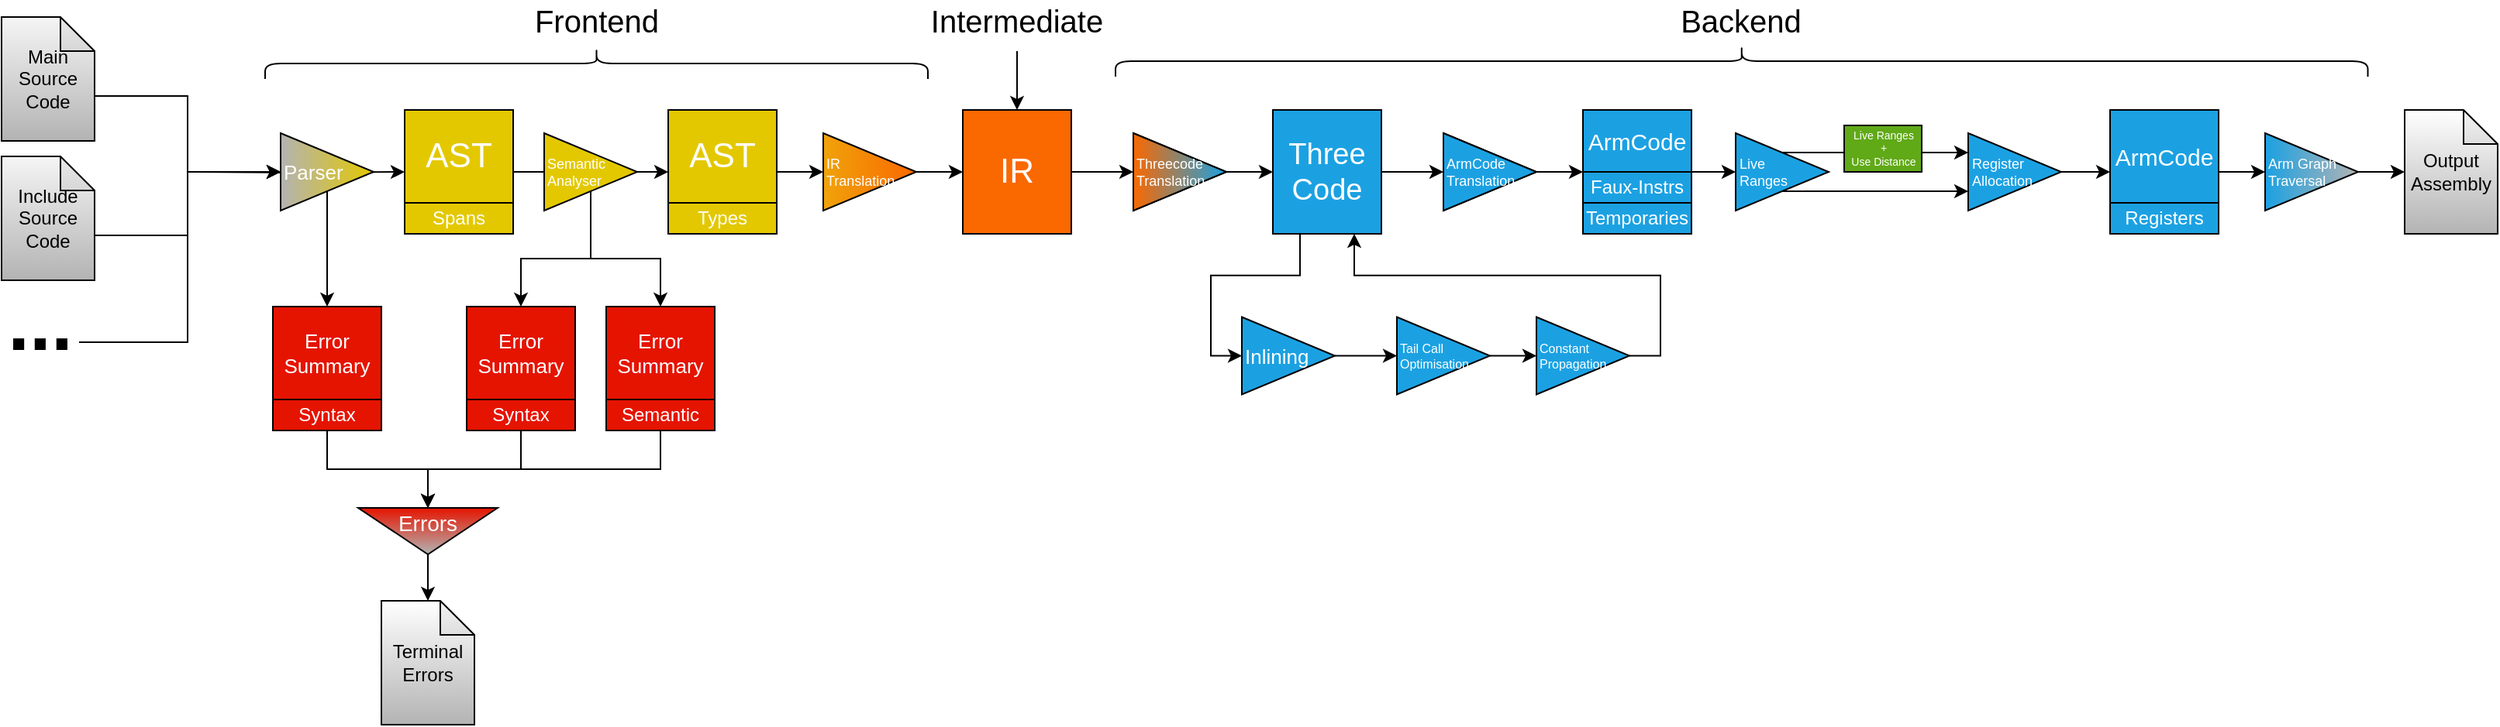 <mxfile version="13.9.9" type="device"><diagram id="jl5Gn3-fpZRblZQAfr1V" name="Page-1"><mxGraphModel dx="3220" dy="1370" grid="1" gridSize="10" guides="1" tooltips="1" connect="1" arrows="1" fold="1" page="1" pageScale="1" pageWidth="850" pageHeight="1100" math="0" shadow="0"><root><mxCell id="0"/><mxCell id="1" parent="0"/><mxCell id="FXbYyzd126gfTjl-v2yL-12" value="" style="rounded=0;whiteSpace=wrap;html=1;fillColor=none;" vertex="1" parent="1"><mxGeometry x="200" y="180" width="70" height="80" as="geometry"/></mxCell><mxCell id="FXbYyzd126gfTjl-v2yL-8" style="edgeStyle=orthogonalEdgeStyle;rounded=0;orthogonalLoop=1;jettySize=auto;html=1;entryX=0;entryY=0.5;entryDx=0;entryDy=0;" edge="1" parent="1" target="FXbYyzd126gfTjl-v2yL-12"><mxGeometry relative="1" as="geometry"><mxPoint x="140" y="224.724" as="targetPoint"/><mxPoint x="60" y="220" as="sourcePoint"/></mxGeometry></mxCell><mxCell id="FXbYyzd126gfTjl-v2yL-14" style="edgeStyle=orthogonalEdgeStyle;rounded=0;orthogonalLoop=1;jettySize=auto;html=1;exitX=1;exitY=0.5;exitDx=0;exitDy=0;entryX=0;entryY=0.5;entryDx=0;entryDy=0;" edge="1" parent="1" source="FXbYyzd126gfTjl-v2yL-12" target="FXbYyzd126gfTjl-v2yL-13"><mxGeometry relative="1" as="geometry"/></mxCell><mxCell id="FXbYyzd126gfTjl-v2yL-4" value="AST" style="rounded=0;whiteSpace=wrap;html=1;fontSize=22;fillColor=#e3c800;fontColor=#ffffff;" vertex="1" parent="1"><mxGeometry x="200" y="180" width="70" height="60" as="geometry"/></mxCell><mxCell id="FXbYyzd126gfTjl-v2yL-5" value="Spans" style="rounded=0;whiteSpace=wrap;html=1;fillColor=#e3c800;fontColor=#ffffff;" vertex="1" parent="1"><mxGeometry x="200" y="240" width="70" height="20" as="geometry"/></mxCell><mxCell id="FXbYyzd126gfTjl-v2yL-83" style="edgeStyle=orthogonalEdgeStyle;rounded=0;orthogonalLoop=1;jettySize=auto;html=1;exitX=1;exitY=0.5;exitDx=0;exitDy=0;entryX=0;entryY=0.5;entryDx=0;entryDy=0;fontSize=20;" edge="1" parent="1" source="FXbYyzd126gfTjl-v2yL-13" target="FXbYyzd126gfTjl-v2yL-82"><mxGeometry relative="1" as="geometry"/></mxCell><mxCell id="FXbYyzd126gfTjl-v2yL-13" value="" style="rounded=0;whiteSpace=wrap;html=1;fillColor=none;" vertex="1" parent="1"><mxGeometry x="370" y="180" width="70" height="80" as="geometry"/></mxCell><mxCell id="FXbYyzd126gfTjl-v2yL-6" value="AST" style="rounded=0;whiteSpace=wrap;html=1;fontSize=22;fillColor=#e3c800;fontColor=#ffffff;" vertex="1" parent="1"><mxGeometry x="370" y="180" width="70" height="60" as="geometry"/></mxCell><mxCell id="FXbYyzd126gfTjl-v2yL-7" value="Types" style="rounded=0;whiteSpace=wrap;html=1;fillColor=#e3c800;fontColor=#ffffff;" vertex="1" parent="1"><mxGeometry x="370" y="240" width="70" height="20" as="geometry"/></mxCell><mxCell id="FXbYyzd126gfTjl-v2yL-41" style="edgeStyle=orthogonalEdgeStyle;rounded=0;orthogonalLoop=1;jettySize=auto;html=1;exitX=0.5;exitY=1;exitDx=0;exitDy=0;entryX=0.5;entryY=0;entryDx=0;entryDy=0;fontSize=14;" edge="1" parent="1" source="FXbYyzd126gfTjl-v2yL-16" target="FXbYyzd126gfTjl-v2yL-39"><mxGeometry relative="1" as="geometry"/></mxCell><mxCell id="FXbYyzd126gfTjl-v2yL-16" value="" style="rounded=0;whiteSpace=wrap;html=1;fillColor=none;" vertex="1" parent="1"><mxGeometry x="115" y="307" width="70" height="80" as="geometry"/></mxCell><mxCell id="FXbYyzd126gfTjl-v2yL-17" value="Error Summary" style="rounded=0;whiteSpace=wrap;html=1;fontSize=13;fillColor=#e51400;fontColor=#ffffff;" vertex="1" parent="1"><mxGeometry x="115" y="307" width="70" height="60" as="geometry"/></mxCell><mxCell id="FXbYyzd126gfTjl-v2yL-18" value="Syntax" style="rounded=0;whiteSpace=wrap;html=1;fillColor=#e51400;fontColor=#ffffff;" vertex="1" parent="1"><mxGeometry x="115" y="367" width="70" height="20" as="geometry"/></mxCell><mxCell id="FXbYyzd126gfTjl-v2yL-42" style="edgeStyle=orthogonalEdgeStyle;rounded=0;orthogonalLoop=1;jettySize=auto;html=1;exitX=0.5;exitY=1;exitDx=0;exitDy=0;entryX=0.5;entryY=0;entryDx=0;entryDy=0;fontSize=14;" edge="1" parent="1" source="FXbYyzd126gfTjl-v2yL-19" target="FXbYyzd126gfTjl-v2yL-39"><mxGeometry relative="1" as="geometry"/></mxCell><mxCell id="FXbYyzd126gfTjl-v2yL-19" value="" style="rounded=0;whiteSpace=wrap;html=1;fillColor=none;" vertex="1" parent="1"><mxGeometry x="240" y="307" width="70" height="80" as="geometry"/></mxCell><mxCell id="FXbYyzd126gfTjl-v2yL-20" value="Error Summary" style="rounded=0;whiteSpace=wrap;html=1;fontSize=13;fillColor=#e51400;fontColor=#ffffff;" vertex="1" parent="1"><mxGeometry x="240" y="307" width="70" height="60" as="geometry"/></mxCell><mxCell id="FXbYyzd126gfTjl-v2yL-21" value="Syntax" style="rounded=0;whiteSpace=wrap;html=1;fillColor=#e51400;fontColor=#ffffff;" vertex="1" parent="1"><mxGeometry x="240" y="367" width="70" height="20" as="geometry"/></mxCell><mxCell id="FXbYyzd126gfTjl-v2yL-22" value="" style="rounded=0;whiteSpace=wrap;html=1;fillColor=none;" vertex="1" parent="1"><mxGeometry x="330" y="307" width="70" height="80" as="geometry"/></mxCell><mxCell id="FXbYyzd126gfTjl-v2yL-23" value="Error Summary" style="rounded=0;whiteSpace=wrap;html=1;fontSize=13;fillColor=#e51400;fontColor=#ffffff;" vertex="1" parent="1"><mxGeometry x="330" y="307" width="70" height="60" as="geometry"/></mxCell><mxCell id="FXbYyzd126gfTjl-v2yL-43" style="edgeStyle=orthogonalEdgeStyle;rounded=0;orthogonalLoop=1;jettySize=auto;html=1;exitX=0.5;exitY=1;exitDx=0;exitDy=0;entryX=0.5;entryY=1;entryDx=0;entryDy=0;entryPerimeter=0;fontSize=14;" edge="1" parent="1" source="FXbYyzd126gfTjl-v2yL-24" target="FXbYyzd126gfTjl-v2yL-38"><mxGeometry relative="1" as="geometry"/></mxCell><mxCell id="FXbYyzd126gfTjl-v2yL-24" value="Semantic" style="rounded=0;whiteSpace=wrap;html=1;fillColor=#e51400;fontColor=#ffffff;" vertex="1" parent="1"><mxGeometry x="330" y="367" width="70" height="20" as="geometry"/></mxCell><mxCell id="FXbYyzd126gfTjl-v2yL-28" style="edgeStyle=orthogonalEdgeStyle;rounded=0;orthogonalLoop=1;jettySize=auto;html=1;exitX=0.5;exitY=1;exitDx=0;exitDy=0;entryX=0.5;entryY=0;entryDx=0;entryDy=0;fontSize=9;fillColor=#e51400;" edge="1" parent="1" source="FXbYyzd126gfTjl-v2yL-26" target="FXbYyzd126gfTjl-v2yL-17"><mxGeometry relative="1" as="geometry"/></mxCell><mxCell id="FXbYyzd126gfTjl-v2yL-26" value="Parser" style="triangle;whiteSpace=wrap;html=1;fontSize=13;align=left;fillColor=#e3c800;fontColor=#ffffff;gradientDirection=west;gradientColor=#B3B3B3;" vertex="1" parent="1"><mxGeometry x="120" y="195" width="60" height="50" as="geometry"/></mxCell><mxCell id="FXbYyzd126gfTjl-v2yL-29" style="edgeStyle=orthogonalEdgeStyle;rounded=0;orthogonalLoop=1;jettySize=auto;html=1;exitX=0.5;exitY=1;exitDx=0;exitDy=0;entryX=0.5;entryY=0;entryDx=0;entryDy=0;fontSize=9;fillColor=#e51400;" edge="1" parent="1" source="FXbYyzd126gfTjl-v2yL-27" target="FXbYyzd126gfTjl-v2yL-20"><mxGeometry relative="1" as="geometry"/></mxCell><mxCell id="FXbYyzd126gfTjl-v2yL-30" style="edgeStyle=orthogonalEdgeStyle;rounded=0;orthogonalLoop=1;jettySize=auto;html=1;exitX=0.5;exitY=1;exitDx=0;exitDy=0;entryX=0.5;entryY=0;entryDx=0;entryDy=0;fontSize=9;fillColor=#e51400;" edge="1" parent="1" source="FXbYyzd126gfTjl-v2yL-27" target="FXbYyzd126gfTjl-v2yL-23"><mxGeometry relative="1" as="geometry"/></mxCell><mxCell id="FXbYyzd126gfTjl-v2yL-27" value="Semantic&lt;br style=&quot;font-size: 9px;&quot;&gt;Analyser" style="triangle;whiteSpace=wrap;html=1;fontSize=9;align=left;fillColor=#e3c800;fontColor=#ffffff;" vertex="1" parent="1"><mxGeometry x="290" y="195" width="60" height="50" as="geometry"/></mxCell><mxCell id="FXbYyzd126gfTjl-v2yL-31" value="Terminal Errors" style="shape=note;whiteSpace=wrap;html=1;backgroundOutline=1;darkOpacity=0.05;size=22;gradientColor=#ffffff;gradientDirection=north;fillColor=#B3B3B3;" vertex="1" parent="1"><mxGeometry x="185" y="497" width="60" height="80" as="geometry"/></mxCell><mxCell id="FXbYyzd126gfTjl-v2yL-40" value="" style="group;" vertex="1" connectable="0" parent="1"><mxGeometry x="170" y="437" width="90" height="30" as="geometry"/></mxCell><mxCell id="FXbYyzd126gfTjl-v2yL-38" value="" style="verticalLabelPosition=bottom;verticalAlign=top;html=1;shape=mxgraph.basic.acute_triangle;dx=0.5;fillColor=#e51400;fontSize=9;align=left;rotation=-180;fontColor=#ffffff;gradientColor=#B3B3B3;gradientDirection=north;" vertex="1" parent="FXbYyzd126gfTjl-v2yL-40"><mxGeometry width="90" height="30" as="geometry"/></mxCell><mxCell id="FXbYyzd126gfTjl-v2yL-39" value="Errors" style="text;html=1;align=center;verticalAlign=middle;whiteSpace=wrap;rounded=0;fontSize=14;fontColor=#FFFFFF;" vertex="1" parent="FXbYyzd126gfTjl-v2yL-40"><mxGeometry x="25" width="40" height="20" as="geometry"/></mxCell><mxCell id="FXbYyzd126gfTjl-v2yL-44" style="edgeStyle=orthogonalEdgeStyle;rounded=0;orthogonalLoop=1;jettySize=auto;html=1;exitX=0;exitY=0;exitDx=45;exitDy=0;exitPerimeter=0;entryX=0.5;entryY=0;entryDx=0;entryDy=0;entryPerimeter=0;fontSize=14;" edge="1" parent="1" source="FXbYyzd126gfTjl-v2yL-38" target="FXbYyzd126gfTjl-v2yL-31"><mxGeometry relative="1" as="geometry"/></mxCell><mxCell id="FXbYyzd126gfTjl-v2yL-86" style="edgeStyle=orthogonalEdgeStyle;rounded=0;orthogonalLoop=1;jettySize=auto;html=1;exitX=1;exitY=0.5;exitDx=0;exitDy=0;entryX=0;entryY=0.5;entryDx=0;entryDy=0;fontSize=20;" edge="1" parent="1" source="FXbYyzd126gfTjl-v2yL-45" target="FXbYyzd126gfTjl-v2yL-85"><mxGeometry relative="1" as="geometry"/></mxCell><mxCell id="FXbYyzd126gfTjl-v2yL-45" value="IR" style="rounded=0;whiteSpace=wrap;html=1;fontSize=22;fillColor=#fa6800;fontColor=#ffffff;" vertex="1" parent="1"><mxGeometry x="560" y="180" width="70" height="80" as="geometry"/></mxCell><mxCell id="FXbYyzd126gfTjl-v2yL-76" style="edgeStyle=orthogonalEdgeStyle;rounded=0;orthogonalLoop=1;jettySize=auto;html=1;exitX=0.25;exitY=1;exitDx=0;exitDy=0;entryX=0;entryY=0.5;entryDx=0;entryDy=0;fontSize=7;" edge="1" parent="1" source="FXbYyzd126gfTjl-v2yL-46" target="FXbYyzd126gfTjl-v2yL-72"><mxGeometry relative="1" as="geometry"/></mxCell><mxCell id="FXbYyzd126gfTjl-v2yL-46" value="Three&lt;br style=&quot;font-size: 19px;&quot;&gt;Code" style="rounded=0;whiteSpace=wrap;html=1;fontSize=19;fillColor=#1ba1e2;fontColor=#ffffff;" vertex="1" parent="1"><mxGeometry x="760" y="180" width="70" height="80" as="geometry"/></mxCell><mxCell id="FXbYyzd126gfTjl-v2yL-48" value="" style="rounded=0;whiteSpace=wrap;html=1;fillColor=#1ba1e2;fontColor=#ffffff;" vertex="1" parent="1"><mxGeometry x="960" y="180" width="70" height="80" as="geometry"/></mxCell><mxCell id="FXbYyzd126gfTjl-v2yL-66" style="edgeStyle=orthogonalEdgeStyle;rounded=0;orthogonalLoop=1;jettySize=auto;html=1;exitX=1;exitY=1;exitDx=0;exitDy=0;entryX=0;entryY=0.5;entryDx=0;entryDy=0;fontSize=15;" edge="1" parent="1" source="FXbYyzd126gfTjl-v2yL-49" target="FXbYyzd126gfTjl-v2yL-64"><mxGeometry relative="1" as="geometry"><Array as="points"><mxPoint x="1050" y="220"/><mxPoint x="1050" y="220"/></Array></mxGeometry></mxCell><mxCell id="FXbYyzd126gfTjl-v2yL-49" value="ArmCode" style="rounded=0;whiteSpace=wrap;html=1;fontSize=15;fillColor=#1ba1e2;fontColor=#ffffff;" vertex="1" parent="1"><mxGeometry x="960" y="180" width="70" height="40" as="geometry"/></mxCell><mxCell id="FXbYyzd126gfTjl-v2yL-50" value="Temporaries" style="rounded=0;whiteSpace=wrap;html=1;fillColor=#1ba1e2;fontColor=#ffffff;" vertex="1" parent="1"><mxGeometry x="960" y="240" width="70" height="20" as="geometry"/></mxCell><mxCell id="FXbYyzd126gfTjl-v2yL-51" value="Faux-Instrs" style="rounded=0;whiteSpace=wrap;html=1;fillColor=#1ba1e2;fontColor=#ffffff;" vertex="1" parent="1"><mxGeometry x="960" y="220" width="70" height="20" as="geometry"/></mxCell><mxCell id="FXbYyzd126gfTjl-v2yL-56" style="edgeStyle=orthogonalEdgeStyle;rounded=0;orthogonalLoop=1;jettySize=auto;html=1;exitX=1;exitY=0.5;exitDx=0;exitDy=0;fontSize=15;entryX=0;entryY=0.5;entryDx=0;entryDy=0;entryPerimeter=0;" edge="1" parent="1" source="FXbYyzd126gfTjl-v2yL-93" target="FXbYyzd126gfTjl-v2yL-57"><mxGeometry relative="1" as="geometry"><mxPoint x="1410" y="210.0" as="targetPoint"/></mxGeometry></mxCell><mxCell id="FXbYyzd126gfTjl-v2yL-52" value="" style="rounded=0;whiteSpace=wrap;html=1;fillColor=#1ba1e2;fontColor=#ffffff;" vertex="1" parent="1"><mxGeometry x="1300" y="180" width="70" height="80" as="geometry"/></mxCell><mxCell id="FXbYyzd126gfTjl-v2yL-53" value="ArmCode" style="rounded=0;whiteSpace=wrap;html=1;fontSize=15;fillColor=#1ba1e2;fontColor=#ffffff;" vertex="1" parent="1"><mxGeometry x="1300" y="180" width="70" height="60" as="geometry"/></mxCell><mxCell id="FXbYyzd126gfTjl-v2yL-54" value="Registers" style="rounded=0;whiteSpace=wrap;html=1;fillColor=#1ba1e2;fontColor=#ffffff;" vertex="1" parent="1"><mxGeometry x="1300" y="240" width="70" height="20" as="geometry"/></mxCell><mxCell id="FXbYyzd126gfTjl-v2yL-57" value="Output&lt;br&gt;Assembly" style="shape=note;whiteSpace=wrap;html=1;backgroundOutline=1;darkOpacity=0.05;size=22;gradientColor=#ffffff;fillColor=#B3B3B3;gradientDirection=north;" vertex="1" parent="1"><mxGeometry x="1490" y="180" width="60" height="80" as="geometry"/></mxCell><mxCell id="FXbYyzd126gfTjl-v2yL-58" value="" style="shape=curlyBracket;whiteSpace=wrap;html=1;rounded=1;fillColor=#ffffff;fontSize=15;align=left;rotation=90;" vertex="1" parent="1"><mxGeometry x="313.75" y="-63.75" width="20" height="427.5" as="geometry"/></mxCell><mxCell id="FXbYyzd126gfTjl-v2yL-59" value="Frontend" style="text;html=1;fillColor=none;align=center;verticalAlign=middle;whiteSpace=wrap;rounded=0;fontSize=20;" vertex="1" parent="1"><mxGeometry x="303.75" y="111.5" width="40" height="20" as="geometry"/></mxCell><mxCell id="FXbYyzd126gfTjl-v2yL-60" value="" style="shape=curlyBracket;whiteSpace=wrap;html=1;rounded=1;fillColor=#ffffff;fontSize=15;align=left;rotation=90;" vertex="1" parent="1"><mxGeometry x="1052.38" y="-255.37" width="20" height="807.75" as="geometry"/></mxCell><mxCell id="FXbYyzd126gfTjl-v2yL-67" style="edgeStyle=orthogonalEdgeStyle;rounded=0;orthogonalLoop=1;jettySize=auto;html=1;exitX=0.5;exitY=0;exitDx=0;exitDy=0;entryX=0;entryY=0.25;entryDx=0;entryDy=0;fontSize=15;" edge="1" parent="1" source="FXbYyzd126gfTjl-v2yL-64" target="FXbYyzd126gfTjl-v2yL-65"><mxGeometry relative="1" as="geometry"/></mxCell><mxCell id="FXbYyzd126gfTjl-v2yL-68" style="edgeStyle=orthogonalEdgeStyle;rounded=0;orthogonalLoop=1;jettySize=auto;html=1;exitX=0.5;exitY=1;exitDx=0;exitDy=0;entryX=0;entryY=0.75;entryDx=0;entryDy=0;fontSize=15;" edge="1" parent="1" source="FXbYyzd126gfTjl-v2yL-64" target="FXbYyzd126gfTjl-v2yL-65"><mxGeometry relative="1" as="geometry"/></mxCell><mxCell id="FXbYyzd126gfTjl-v2yL-64" value="Live&lt;br&gt;Ranges" style="triangle;whiteSpace=wrap;html=1;fontSize=9;align=left;fillColor=#1ba1e2;fontColor=#ffffff;" vertex="1" parent="1"><mxGeometry x="1058.5" y="195" width="60" height="50" as="geometry"/></mxCell><mxCell id="FXbYyzd126gfTjl-v2yL-70" style="edgeStyle=orthogonalEdgeStyle;rounded=0;orthogonalLoop=1;jettySize=auto;html=1;exitX=1;exitY=0.5;exitDx=0;exitDy=0;fontSize=7;entryX=0;entryY=0.5;entryDx=0;entryDy=0;" edge="1" parent="1" source="FXbYyzd126gfTjl-v2yL-65" target="FXbYyzd126gfTjl-v2yL-52"><mxGeometry relative="1" as="geometry"><mxPoint x="1300" y="219.952" as="targetPoint"/></mxGeometry></mxCell><mxCell id="FXbYyzd126gfTjl-v2yL-65" value="Register&lt;br&gt;Allocation" style="triangle;whiteSpace=wrap;html=1;fontSize=9;align=left;fillColor=#1ba1e2;fontColor=#ffffff;" vertex="1" parent="1"><mxGeometry x="1208.5" y="195" width="60" height="50" as="geometry"/></mxCell><mxCell id="FXbYyzd126gfTjl-v2yL-69" value="Live Ranges&lt;br style=&quot;font-size: 7px;&quot;&gt;+&lt;br style=&quot;font-size: 7px;&quot;&gt;Use Distance" style="rounded=0;whiteSpace=wrap;html=1;fontSize=7;fillColor=#60a917;fontColor=#ffffff;" vertex="1" parent="1"><mxGeometry x="1128.5" y="190" width="50" height="30" as="geometry"/></mxCell><mxCell id="FXbYyzd126gfTjl-v2yL-71" value="Backend" style="text;html=1;fillColor=none;align=center;verticalAlign=middle;whiteSpace=wrap;rounded=0;fontSize=20;" vertex="1" parent="1"><mxGeometry x="1042.38" y="111.5" width="40" height="20" as="geometry"/></mxCell><mxCell id="FXbYyzd126gfTjl-v2yL-77" style="edgeStyle=orthogonalEdgeStyle;rounded=0;orthogonalLoop=1;jettySize=auto;html=1;exitX=1;exitY=0.5;exitDx=0;exitDy=0;entryX=0;entryY=0.5;entryDx=0;entryDy=0;fontSize=7;" edge="1" parent="1" source="FXbYyzd126gfTjl-v2yL-72" target="FXbYyzd126gfTjl-v2yL-73"><mxGeometry relative="1" as="geometry"/></mxCell><mxCell id="FXbYyzd126gfTjl-v2yL-72" value="Inlining" style="triangle;whiteSpace=wrap;html=1;fontSize=13;align=left;fillColor=#1ba1e2;fontColor=#ffffff;" vertex="1" parent="1"><mxGeometry x="740" y="313.75" width="60" height="50" as="geometry"/></mxCell><mxCell id="FXbYyzd126gfTjl-v2yL-78" style="edgeStyle=orthogonalEdgeStyle;rounded=0;orthogonalLoop=1;jettySize=auto;html=1;exitX=1;exitY=0.5;exitDx=0;exitDy=0;entryX=0;entryY=0.5;entryDx=0;entryDy=0;fontSize=7;" edge="1" parent="1" source="FXbYyzd126gfTjl-v2yL-73" target="FXbYyzd126gfTjl-v2yL-74"><mxGeometry relative="1" as="geometry"/></mxCell><mxCell id="FXbYyzd126gfTjl-v2yL-73" value="Tail Call Optimisation" style="triangle;whiteSpace=wrap;html=1;fontSize=8;align=left;fillColor=#1ba1e2;fontColor=#ffffff;" vertex="1" parent="1"><mxGeometry x="840" y="313.75" width="60" height="50" as="geometry"/></mxCell><mxCell id="FXbYyzd126gfTjl-v2yL-79" style="edgeStyle=orthogonalEdgeStyle;rounded=0;orthogonalLoop=1;jettySize=auto;html=1;exitX=1;exitY=0.5;exitDx=0;exitDy=0;entryX=0.75;entryY=1;entryDx=0;entryDy=0;fontSize=7;" edge="1" parent="1" source="FXbYyzd126gfTjl-v2yL-74" target="FXbYyzd126gfTjl-v2yL-46"><mxGeometry relative="1" as="geometry"/></mxCell><mxCell id="FXbYyzd126gfTjl-v2yL-74" value="Constant&lt;br style=&quot;font-size: 8px;&quot;&gt;Propagation" style="triangle;whiteSpace=wrap;html=1;fontSize=8;align=left;fillColor=#1ba1e2;fontColor=#ffffff;" vertex="1" parent="1"><mxGeometry x="930" y="313.75" width="60" height="50" as="geometry"/></mxCell><mxCell id="FXbYyzd126gfTjl-v2yL-81" style="edgeStyle=orthogonalEdgeStyle;rounded=0;orthogonalLoop=1;jettySize=auto;html=1;entryX=0.5;entryY=0;entryDx=0;entryDy=0;fontSize=7;" edge="1" parent="1" target="FXbYyzd126gfTjl-v2yL-45"><mxGeometry relative="1" as="geometry"><mxPoint x="595" y="142" as="sourcePoint"/></mxGeometry></mxCell><mxCell id="FXbYyzd126gfTjl-v2yL-80" value="Intermediate" style="text;html=1;fillColor=none;align=center;verticalAlign=middle;whiteSpace=wrap;rounded=0;fontSize=20;" vertex="1" parent="1"><mxGeometry x="575" y="111.5" width="40" height="20" as="geometry"/></mxCell><mxCell id="FXbYyzd126gfTjl-v2yL-84" style="edgeStyle=orthogonalEdgeStyle;rounded=0;orthogonalLoop=1;jettySize=auto;html=1;exitX=1;exitY=0.5;exitDx=0;exitDy=0;entryX=0;entryY=0.5;entryDx=0;entryDy=0;fontSize=20;" edge="1" parent="1" source="FXbYyzd126gfTjl-v2yL-82" target="FXbYyzd126gfTjl-v2yL-45"><mxGeometry relative="1" as="geometry"/></mxCell><mxCell id="FXbYyzd126gfTjl-v2yL-82" value="IR &lt;br&gt;Translation" style="triangle;whiteSpace=wrap;html=1;fontSize=9;align=left;fillColor=#f0a30a;fontColor=#ffffff;gradientDirection=east;gradientColor=#FA6800;" vertex="1" parent="1"><mxGeometry x="470" y="195" width="60" height="50" as="geometry"/></mxCell><mxCell id="FXbYyzd126gfTjl-v2yL-87" style="edgeStyle=orthogonalEdgeStyle;rounded=0;orthogonalLoop=1;jettySize=auto;html=1;exitX=1;exitY=0.5;exitDx=0;exitDy=0;entryX=0;entryY=0.5;entryDx=0;entryDy=0;fontSize=20;" edge="1" parent="1" source="FXbYyzd126gfTjl-v2yL-85" target="FXbYyzd126gfTjl-v2yL-46"><mxGeometry relative="1" as="geometry"/></mxCell><mxCell id="FXbYyzd126gfTjl-v2yL-85" value="Threecode&lt;br&gt;Translation" style="triangle;whiteSpace=wrap;html=1;fontSize=9;align=left;fillColor=#e51400;fontColor=#ffffff;" vertex="1" parent="1"><mxGeometry x="670" y="195" width="60" height="50" as="geometry"/></mxCell><mxCell id="FXbYyzd126gfTjl-v2yL-92" style="edgeStyle=orthogonalEdgeStyle;rounded=0;orthogonalLoop=1;jettySize=auto;html=1;exitX=1;exitY=0.5;exitDx=0;exitDy=0;entryX=0;entryY=0;entryDx=0;entryDy=0;fontSize=20;" edge="1" parent="1" source="FXbYyzd126gfTjl-v2yL-88" target="FXbYyzd126gfTjl-v2yL-51"><mxGeometry relative="1" as="geometry"/></mxCell><mxCell id="FXbYyzd126gfTjl-v2yL-88" value="ArmCode&lt;br&gt;Translation" style="triangle;whiteSpace=wrap;html=1;fontSize=9;align=left;fillColor=#e51400;fontColor=#ffffff;" vertex="1" parent="1"><mxGeometry x="870" y="195" width="60" height="50" as="geometry"/></mxCell><mxCell id="FXbYyzd126gfTjl-v2yL-89" style="edgeStyle=orthogonalEdgeStyle;rounded=0;orthogonalLoop=1;jettySize=auto;html=1;exitX=1;exitY=0.5;exitDx=0;exitDy=0;entryX=0;entryY=0.5;entryDx=0;entryDy=0;fontSize=15;" edge="1" parent="1" source="FXbYyzd126gfTjl-v2yL-46" target="FXbYyzd126gfTjl-v2yL-88"><mxGeometry relative="1" as="geometry"><mxPoint x="830" y="220" as="sourcePoint"/><mxPoint x="1070" y="220" as="targetPoint"/><Array as="points"/></mxGeometry></mxCell><mxCell id="FXbYyzd126gfTjl-v2yL-93" value="Arm Graph&lt;br&gt;Traversal" style="triangle;whiteSpace=wrap;html=1;fontSize=9;align=left;fillColor=#1ba1e2;fontColor=#ffffff;gradientDirection=east;gradientColor=#B3B3B3;" vertex="1" parent="1"><mxGeometry x="1400" y="195" width="60" height="50" as="geometry"/></mxCell><mxCell id="FXbYyzd126gfTjl-v2yL-94" style="edgeStyle=orthogonalEdgeStyle;rounded=0;orthogonalLoop=1;jettySize=auto;html=1;exitX=1;exitY=0.5;exitDx=0;exitDy=0;fontSize=15;entryX=0;entryY=0.5;entryDx=0;entryDy=0;entryPerimeter=0;" edge="1" parent="1" source="FXbYyzd126gfTjl-v2yL-52" target="FXbYyzd126gfTjl-v2yL-93"><mxGeometry relative="1" as="geometry"><mxPoint x="1520" y="220" as="targetPoint"/><mxPoint x="1370.0" y="220" as="sourcePoint"/></mxGeometry></mxCell><mxCell id="FXbYyzd126gfTjl-v2yL-95" value="Threecode&lt;br&gt;Translation" style="triangle;whiteSpace=wrap;html=1;fontSize=9;align=left;fillColor=#1ba1e2;fontColor=#ffffff;gradientDirection=west;gradientColor=#FA6800;" vertex="1" parent="1"><mxGeometry x="670" y="195" width="60" height="50" as="geometry"/></mxCell><mxCell id="FXbYyzd126gfTjl-v2yL-96" value="ArmCode&lt;br&gt;Translation" style="triangle;whiteSpace=wrap;html=1;fontSize=9;align=left;fillColor=#1ba1e2;fontColor=#ffffff;" vertex="1" parent="1"><mxGeometry x="870" y="195" width="60" height="50" as="geometry"/></mxCell><mxCell id="FXbYyzd126gfTjl-v2yL-111" style="edgeStyle=orthogonalEdgeStyle;rounded=0;orthogonalLoop=1;jettySize=auto;html=1;exitX=0;exitY=0;exitDx=60;exitDy=51;exitPerimeter=0;entryX=0;entryY=0.5;entryDx=0;entryDy=0;strokeColor=#000000;fontSize=13;fontColor=#000000;" edge="1" parent="1" source="FXbYyzd126gfTjl-v2yL-107" target="FXbYyzd126gfTjl-v2yL-26"><mxGeometry relative="1" as="geometry"/></mxCell><mxCell id="FXbYyzd126gfTjl-v2yL-107" value="Main&lt;br&gt;Source &lt;br&gt;Code" style="shape=note;whiteSpace=wrap;html=1;backgroundOutline=1;darkOpacity=0.05;size=22;gradientColor=#b3b3b3;fillColor=#f5f5f5;" vertex="1" parent="1"><mxGeometry x="-60" y="120" width="60" height="80" as="geometry"/></mxCell><mxCell id="FXbYyzd126gfTjl-v2yL-112" style="edgeStyle=orthogonalEdgeStyle;rounded=0;orthogonalLoop=1;jettySize=auto;html=1;exitX=0;exitY=0;exitDx=60;exitDy=51;exitPerimeter=0;entryX=0;entryY=0.5;entryDx=0;entryDy=0;strokeColor=#000000;fontSize=13;fontColor=#000000;" edge="1" parent="1" source="FXbYyzd126gfTjl-v2yL-108" target="FXbYyzd126gfTjl-v2yL-26"><mxGeometry relative="1" as="geometry"/></mxCell><mxCell id="FXbYyzd126gfTjl-v2yL-113" style="edgeStyle=orthogonalEdgeStyle;rounded=0;orthogonalLoop=1;jettySize=auto;html=1;strokeColor=#000000;fontSize=13;fontColor=#000000;entryX=0;entryY=0.5;entryDx=0;entryDy=0;" edge="1" parent="1" target="FXbYyzd126gfTjl-v2yL-26"><mxGeometry relative="1" as="geometry"><mxPoint x="100" y="260" as="targetPoint"/><mxPoint x="-10" y="330" as="sourcePoint"/><Array as="points"><mxPoint x="60" y="330"/><mxPoint x="60" y="220"/></Array></mxGeometry></mxCell><mxCell id="FXbYyzd126gfTjl-v2yL-108" value="Include Source &lt;br&gt;Code" style="shape=note;whiteSpace=wrap;html=1;backgroundOutline=1;darkOpacity=0.05;size=22;gradientColor=#b3b3b3;fillColor=#f5f5f5;" vertex="1" parent="1"><mxGeometry x="-60" y="210" width="60" height="80" as="geometry"/></mxCell><mxCell id="FXbYyzd126gfTjl-v2yL-114" value="..." style="text;html=1;strokeColor=none;fillColor=none;align=center;verticalAlign=bottom;whiteSpace=wrap;rounded=0;fontSize=50;fontColor=#000000;fontStyle=1" vertex="1" parent="1"><mxGeometry x="-60" y="314" width="50" height="36" as="geometry"/></mxCell></root></mxGraphModel></diagram></mxfile>